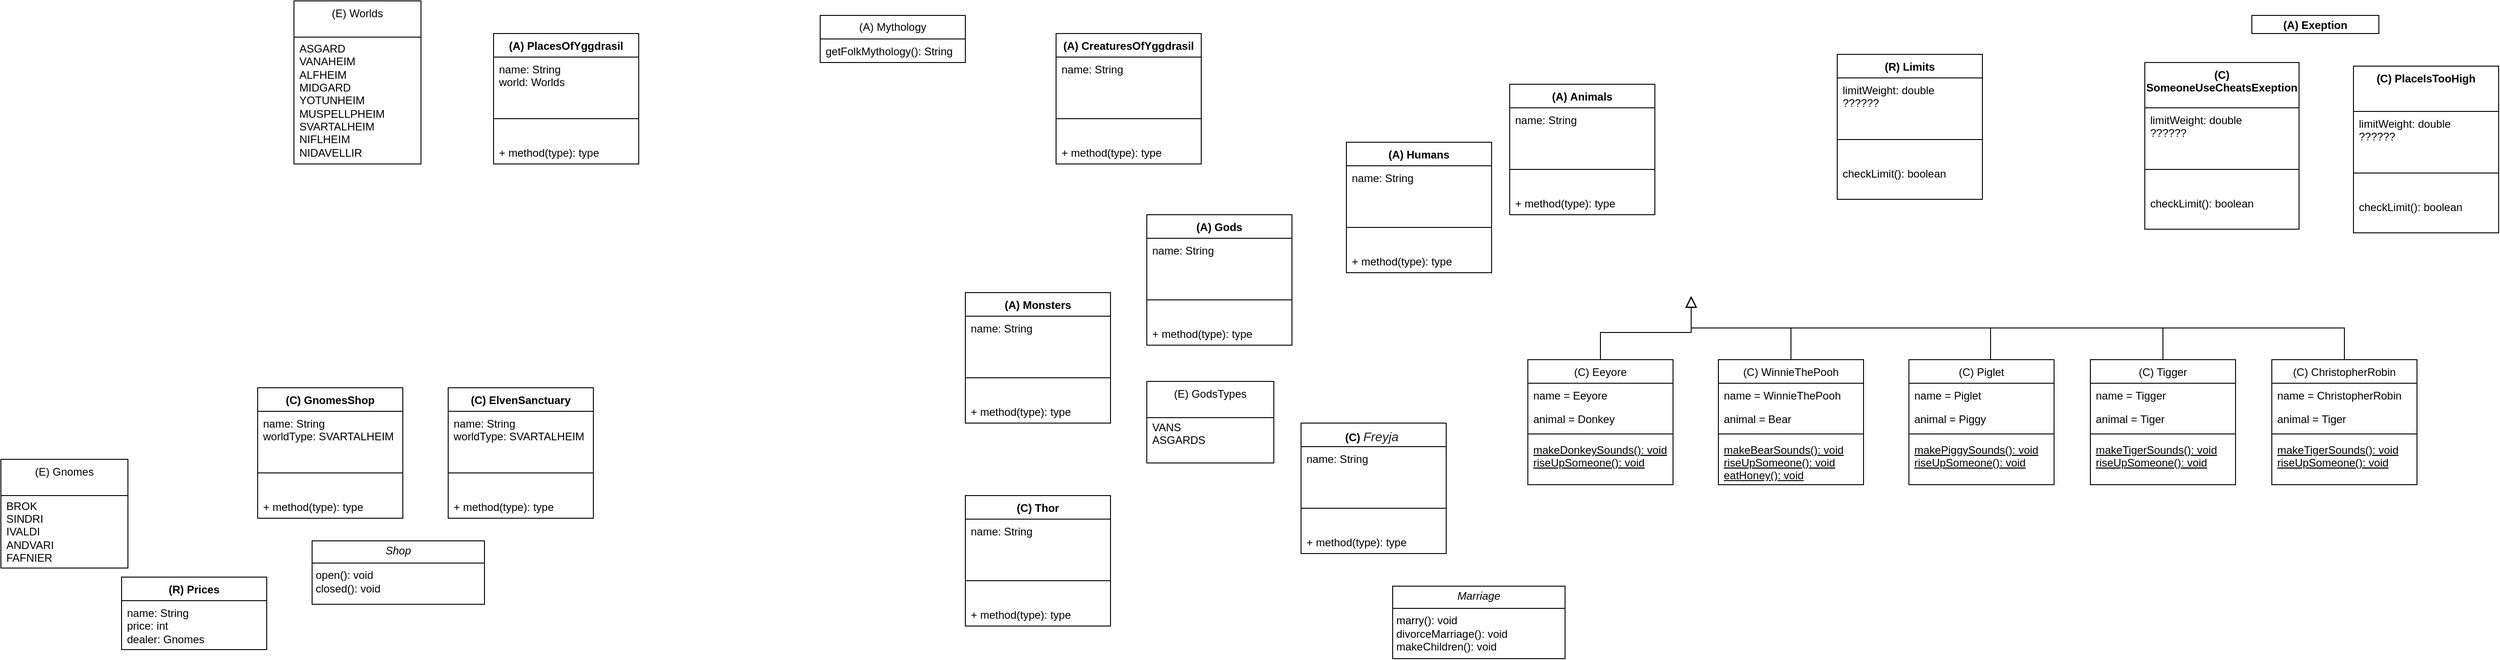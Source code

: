 <mxfile version="24.8.6">
  <diagram id="C5RBs43oDa-KdzZeNtuy" name="Page-1">
    <mxGraphModel dx="1990" dy="710" grid="1" gridSize="10" guides="1" tooltips="1" connect="1" arrows="1" fold="1" page="1" pageScale="1" pageWidth="827" pageHeight="1169" math="0" shadow="0">
      <root>
        <mxCell id="WIyWlLk6GJQsqaUBKTNV-0" />
        <mxCell id="WIyWlLk6GJQsqaUBKTNV-1" parent="WIyWlLk6GJQsqaUBKTNV-0" />
        <mxCell id="PxisYRnI5uWTKZ2TiYRw-9" value="(А) Mythology" style="swimlane;fontStyle=0;childLayout=stackLayout;horizontal=1;startSize=26;fillColor=none;horizontalStack=0;resizeParent=1;resizeParentMax=0;resizeLast=0;collapsible=1;marginBottom=0;whiteSpace=wrap;html=1;" parent="WIyWlLk6GJQsqaUBKTNV-1" vertex="1">
          <mxGeometry x="420" y="30" width="160" height="52" as="geometry" />
        </mxCell>
        <mxCell id="PxisYRnI5uWTKZ2TiYRw-10" value="getFolkMythology(): String" style="text;strokeColor=none;fillColor=none;align=left;verticalAlign=top;spacingLeft=4;spacingRight=4;overflow=hidden;rotatable=0;points=[[0,0.5],[1,0.5]];portConstraint=eastwest;whiteSpace=wrap;html=1;" parent="PxisYRnI5uWTKZ2TiYRw-9" vertex="1">
          <mxGeometry y="26" width="160" height="26" as="geometry" />
        </mxCell>
        <mxCell id="PxisYRnI5uWTKZ2TiYRw-13" value="(А) PlacesOfYggdrasil" style="swimlane;fontStyle=1;align=center;verticalAlign=top;childLayout=stackLayout;horizontal=1;startSize=26;horizontalStack=0;resizeParent=1;resizeParentMax=0;resizeLast=0;collapsible=1;marginBottom=0;whiteSpace=wrap;html=1;" parent="WIyWlLk6GJQsqaUBKTNV-1" vertex="1">
          <mxGeometry x="60" y="50" width="160" height="144" as="geometry" />
        </mxCell>
        <mxCell id="PxisYRnI5uWTKZ2TiYRw-14" value="name: String&lt;div&gt;world: Worlds&lt;/div&gt;" style="text;strokeColor=none;fillColor=none;align=left;verticalAlign=top;spacingLeft=4;spacingRight=4;overflow=hidden;rotatable=0;points=[[0,0.5],[1,0.5]];portConstraint=eastwest;whiteSpace=wrap;html=1;" parent="PxisYRnI5uWTKZ2TiYRw-13" vertex="1">
          <mxGeometry y="26" width="160" height="44" as="geometry" />
        </mxCell>
        <mxCell id="PxisYRnI5uWTKZ2TiYRw-15" value="" style="line;strokeWidth=1;fillColor=none;align=left;verticalAlign=middle;spacingTop=-1;spacingLeft=3;spacingRight=3;rotatable=0;labelPosition=right;points=[];portConstraint=eastwest;strokeColor=inherit;" parent="PxisYRnI5uWTKZ2TiYRw-13" vertex="1">
          <mxGeometry y="70" width="160" height="48" as="geometry" />
        </mxCell>
        <mxCell id="PxisYRnI5uWTKZ2TiYRw-16" value="+ method(type): type" style="text;strokeColor=none;fillColor=none;align=left;verticalAlign=top;spacingLeft=4;spacingRight=4;overflow=hidden;rotatable=0;points=[[0,0.5],[1,0.5]];portConstraint=eastwest;whiteSpace=wrap;html=1;" parent="PxisYRnI5uWTKZ2TiYRw-13" vertex="1">
          <mxGeometry y="118" width="160" height="26" as="geometry" />
        </mxCell>
        <mxCell id="PxisYRnI5uWTKZ2TiYRw-17" value="(А) CreaturesOfYggdrasil" style="swimlane;fontStyle=1;align=center;verticalAlign=top;childLayout=stackLayout;horizontal=1;startSize=26;horizontalStack=0;resizeParent=1;resizeParentMax=0;resizeLast=0;collapsible=1;marginBottom=0;whiteSpace=wrap;html=1;" parent="WIyWlLk6GJQsqaUBKTNV-1" vertex="1">
          <mxGeometry x="680" y="50" width="160" height="144" as="geometry" />
        </mxCell>
        <mxCell id="PxisYRnI5uWTKZ2TiYRw-18" value="name: String&lt;div&gt;&lt;br&gt;&lt;/div&gt;" style="text;strokeColor=none;fillColor=none;align=left;verticalAlign=top;spacingLeft=4;spacingRight=4;overflow=hidden;rotatable=0;points=[[0,0.5],[1,0.5]];portConstraint=eastwest;whiteSpace=wrap;html=1;" parent="PxisYRnI5uWTKZ2TiYRw-17" vertex="1">
          <mxGeometry y="26" width="160" height="44" as="geometry" />
        </mxCell>
        <mxCell id="PxisYRnI5uWTKZ2TiYRw-19" value="" style="line;strokeWidth=1;fillColor=none;align=left;verticalAlign=middle;spacingTop=-1;spacingLeft=3;spacingRight=3;rotatable=0;labelPosition=right;points=[];portConstraint=eastwest;strokeColor=inherit;" parent="PxisYRnI5uWTKZ2TiYRw-17" vertex="1">
          <mxGeometry y="70" width="160" height="48" as="geometry" />
        </mxCell>
        <mxCell id="PxisYRnI5uWTKZ2TiYRw-20" value="+ method(type): type" style="text;strokeColor=none;fillColor=none;align=left;verticalAlign=top;spacingLeft=4;spacingRight=4;overflow=hidden;rotatable=0;points=[[0,0.5],[1,0.5]];portConstraint=eastwest;whiteSpace=wrap;html=1;" parent="PxisYRnI5uWTKZ2TiYRw-17" vertex="1">
          <mxGeometry y="118" width="160" height="26" as="geometry" />
        </mxCell>
        <mxCell id="PxisYRnI5uWTKZ2TiYRw-21" value="(А) Humans" style="swimlane;fontStyle=1;align=center;verticalAlign=top;childLayout=stackLayout;horizontal=1;startSize=26;horizontalStack=0;resizeParent=1;resizeParentMax=0;resizeLast=0;collapsible=1;marginBottom=0;whiteSpace=wrap;html=1;" parent="WIyWlLk6GJQsqaUBKTNV-1" vertex="1">
          <mxGeometry x="1000" y="170" width="160" height="144" as="geometry" />
        </mxCell>
        <mxCell id="PxisYRnI5uWTKZ2TiYRw-22" value="name: String&lt;div&gt;&lt;br&gt;&lt;/div&gt;" style="text;strokeColor=none;fillColor=none;align=left;verticalAlign=top;spacingLeft=4;spacingRight=4;overflow=hidden;rotatable=0;points=[[0,0.5],[1,0.5]];portConstraint=eastwest;whiteSpace=wrap;html=1;" parent="PxisYRnI5uWTKZ2TiYRw-21" vertex="1">
          <mxGeometry y="26" width="160" height="44" as="geometry" />
        </mxCell>
        <mxCell id="PxisYRnI5uWTKZ2TiYRw-23" value="" style="line;strokeWidth=1;fillColor=none;align=left;verticalAlign=middle;spacingTop=-1;spacingLeft=3;spacingRight=3;rotatable=0;labelPosition=right;points=[];portConstraint=eastwest;strokeColor=inherit;" parent="PxisYRnI5uWTKZ2TiYRw-21" vertex="1">
          <mxGeometry y="70" width="160" height="48" as="geometry" />
        </mxCell>
        <mxCell id="PxisYRnI5uWTKZ2TiYRw-24" value="+ method(type): type" style="text;strokeColor=none;fillColor=none;align=left;verticalAlign=top;spacingLeft=4;spacingRight=4;overflow=hidden;rotatable=0;points=[[0,0.5],[1,0.5]];portConstraint=eastwest;whiteSpace=wrap;html=1;" parent="PxisYRnI5uWTKZ2TiYRw-21" vertex="1">
          <mxGeometry y="118" width="160" height="26" as="geometry" />
        </mxCell>
        <mxCell id="PxisYRnI5uWTKZ2TiYRw-25" value="(А) Gods" style="swimlane;fontStyle=1;align=center;verticalAlign=top;childLayout=stackLayout;horizontal=1;startSize=26;horizontalStack=0;resizeParent=1;resizeParentMax=0;resizeLast=0;collapsible=1;marginBottom=0;whiteSpace=wrap;html=1;" parent="WIyWlLk6GJQsqaUBKTNV-1" vertex="1">
          <mxGeometry x="780" y="250" width="160" height="144" as="geometry" />
        </mxCell>
        <mxCell id="PxisYRnI5uWTKZ2TiYRw-26" value="name: String&lt;div&gt;&lt;br&gt;&lt;/div&gt;" style="text;strokeColor=none;fillColor=none;align=left;verticalAlign=top;spacingLeft=4;spacingRight=4;overflow=hidden;rotatable=0;points=[[0,0.5],[1,0.5]];portConstraint=eastwest;whiteSpace=wrap;html=1;" parent="PxisYRnI5uWTKZ2TiYRw-25" vertex="1">
          <mxGeometry y="26" width="160" height="44" as="geometry" />
        </mxCell>
        <mxCell id="PxisYRnI5uWTKZ2TiYRw-27" value="" style="line;strokeWidth=1;fillColor=none;align=left;verticalAlign=middle;spacingTop=-1;spacingLeft=3;spacingRight=3;rotatable=0;labelPosition=right;points=[];portConstraint=eastwest;strokeColor=inherit;" parent="PxisYRnI5uWTKZ2TiYRw-25" vertex="1">
          <mxGeometry y="70" width="160" height="48" as="geometry" />
        </mxCell>
        <mxCell id="PxisYRnI5uWTKZ2TiYRw-28" value="+ method(type): type" style="text;strokeColor=none;fillColor=none;align=left;verticalAlign=top;spacingLeft=4;spacingRight=4;overflow=hidden;rotatable=0;points=[[0,0.5],[1,0.5]];portConstraint=eastwest;whiteSpace=wrap;html=1;" parent="PxisYRnI5uWTKZ2TiYRw-25" vertex="1">
          <mxGeometry y="118" width="160" height="26" as="geometry" />
        </mxCell>
        <mxCell id="PxisYRnI5uWTKZ2TiYRw-29" value="(А) Monsters" style="swimlane;fontStyle=1;align=center;verticalAlign=top;childLayout=stackLayout;horizontal=1;startSize=26;horizontalStack=0;resizeParent=1;resizeParentMax=0;resizeLast=0;collapsible=1;marginBottom=0;whiteSpace=wrap;html=1;" parent="WIyWlLk6GJQsqaUBKTNV-1" vertex="1">
          <mxGeometry x="580" y="336" width="160" height="144" as="geometry" />
        </mxCell>
        <mxCell id="PxisYRnI5uWTKZ2TiYRw-30" value="name: String&lt;div&gt;&lt;br&gt;&lt;/div&gt;" style="text;strokeColor=none;fillColor=none;align=left;verticalAlign=top;spacingLeft=4;spacingRight=4;overflow=hidden;rotatable=0;points=[[0,0.5],[1,0.5]];portConstraint=eastwest;whiteSpace=wrap;html=1;" parent="PxisYRnI5uWTKZ2TiYRw-29" vertex="1">
          <mxGeometry y="26" width="160" height="44" as="geometry" />
        </mxCell>
        <mxCell id="PxisYRnI5uWTKZ2TiYRw-31" value="" style="line;strokeWidth=1;fillColor=none;align=left;verticalAlign=middle;spacingTop=-1;spacingLeft=3;spacingRight=3;rotatable=0;labelPosition=right;points=[];portConstraint=eastwest;strokeColor=inherit;" parent="PxisYRnI5uWTKZ2TiYRw-29" vertex="1">
          <mxGeometry y="70" width="160" height="48" as="geometry" />
        </mxCell>
        <mxCell id="PxisYRnI5uWTKZ2TiYRw-32" value="+ method(type): type" style="text;strokeColor=none;fillColor=none;align=left;verticalAlign=top;spacingLeft=4;spacingRight=4;overflow=hidden;rotatable=0;points=[[0,0.5],[1,0.5]];portConstraint=eastwest;whiteSpace=wrap;html=1;" parent="PxisYRnI5uWTKZ2TiYRw-29" vertex="1">
          <mxGeometry y="118" width="160" height="26" as="geometry" />
        </mxCell>
        <mxCell id="PxisYRnI5uWTKZ2TiYRw-38" value="(C) Eeyore" style="swimlane;fontStyle=0;align=center;verticalAlign=top;childLayout=stackLayout;horizontal=1;startSize=26;horizontalStack=0;resizeParent=1;resizeLast=0;collapsible=1;marginBottom=0;rounded=0;shadow=0;strokeWidth=1;" parent="WIyWlLk6GJQsqaUBKTNV-1" vertex="1">
          <mxGeometry x="1200" y="410" width="160" height="138" as="geometry">
            <mxRectangle x="130" y="380" width="160" height="26" as="alternateBounds" />
          </mxGeometry>
        </mxCell>
        <mxCell id="PxisYRnI5uWTKZ2TiYRw-39" value="name = Eeyore" style="text;align=left;verticalAlign=top;spacingLeft=4;spacingRight=4;overflow=hidden;rotatable=0;points=[[0,0.5],[1,0.5]];portConstraint=eastwest;" parent="PxisYRnI5uWTKZ2TiYRw-38" vertex="1">
          <mxGeometry y="26" width="160" height="26" as="geometry" />
        </mxCell>
        <mxCell id="PxisYRnI5uWTKZ2TiYRw-40" value="animal = Donkey" style="text;align=left;verticalAlign=top;spacingLeft=4;spacingRight=4;overflow=hidden;rotatable=0;points=[[0,0.5],[1,0.5]];portConstraint=eastwest;rounded=0;shadow=0;html=0;" parent="PxisYRnI5uWTKZ2TiYRw-38" vertex="1">
          <mxGeometry y="52" width="160" height="26" as="geometry" />
        </mxCell>
        <mxCell id="PxisYRnI5uWTKZ2TiYRw-41" value="" style="line;html=1;strokeWidth=1;align=left;verticalAlign=middle;spacingTop=-1;spacingLeft=3;spacingRight=3;rotatable=0;labelPosition=right;points=[];portConstraint=eastwest;" parent="PxisYRnI5uWTKZ2TiYRw-38" vertex="1">
          <mxGeometry y="78" width="160" height="8" as="geometry" />
        </mxCell>
        <mxCell id="PxisYRnI5uWTKZ2TiYRw-42" value="makeDonkeySounds(): void&#xa;riseUpSomeone(): void" style="text;align=left;verticalAlign=top;spacingLeft=4;spacingRight=4;overflow=hidden;rotatable=0;points=[[0,0.5],[1,0.5]];portConstraint=eastwest;fontStyle=4" parent="PxisYRnI5uWTKZ2TiYRw-38" vertex="1">
          <mxGeometry y="86" width="160" height="44" as="geometry" />
        </mxCell>
        <mxCell id="PxisYRnI5uWTKZ2TiYRw-43" value="" style="endArrow=block;endSize=10;endFill=0;shadow=0;strokeWidth=1;rounded=0;curved=0;edgeStyle=elbowEdgeStyle;elbow=vertical;" parent="WIyWlLk6GJQsqaUBKTNV-1" source="PxisYRnI5uWTKZ2TiYRw-38" edge="1">
          <mxGeometry width="160" relative="1" as="geometry">
            <mxPoint x="1280" y="253" as="sourcePoint" />
            <mxPoint x="1380" y="340" as="targetPoint" />
            <Array as="points">
              <mxPoint x="1280" y="380" />
            </Array>
          </mxGeometry>
        </mxCell>
        <mxCell id="PxisYRnI5uWTKZ2TiYRw-44" value="" style="endArrow=block;endSize=10;endFill=0;shadow=0;strokeWidth=1;rounded=0;curved=0;edgeStyle=elbowEdgeStyle;elbow=vertical;" parent="WIyWlLk6GJQsqaUBKTNV-1" edge="1">
          <mxGeometry width="160" relative="1" as="geometry">
            <mxPoint x="1490" y="410" as="sourcePoint" />
            <mxPoint x="1380" y="340" as="targetPoint" />
            <Array as="points">
              <mxPoint x="1550" y="375" />
            </Array>
          </mxGeometry>
        </mxCell>
        <mxCell id="PxisYRnI5uWTKZ2TiYRw-45" value="(C) WinnieThePooh" style="swimlane;fontStyle=0;align=center;verticalAlign=top;childLayout=stackLayout;horizontal=1;startSize=26;horizontalStack=0;resizeParent=1;resizeLast=0;collapsible=1;marginBottom=0;rounded=0;shadow=0;strokeWidth=1;" parent="WIyWlLk6GJQsqaUBKTNV-1" vertex="1">
          <mxGeometry x="1410" y="410" width="160" height="138" as="geometry">
            <mxRectangle x="130" y="380" width="160" height="26" as="alternateBounds" />
          </mxGeometry>
        </mxCell>
        <mxCell id="PxisYRnI5uWTKZ2TiYRw-46" value="name = WinnieThePooh" style="text;align=left;verticalAlign=top;spacingLeft=4;spacingRight=4;overflow=hidden;rotatable=0;points=[[0,0.5],[1,0.5]];portConstraint=eastwest;" parent="PxisYRnI5uWTKZ2TiYRw-45" vertex="1">
          <mxGeometry y="26" width="160" height="26" as="geometry" />
        </mxCell>
        <mxCell id="PxisYRnI5uWTKZ2TiYRw-47" value="animal = Bear" style="text;align=left;verticalAlign=top;spacingLeft=4;spacingRight=4;overflow=hidden;rotatable=0;points=[[0,0.5],[1,0.5]];portConstraint=eastwest;rounded=0;shadow=0;html=0;" parent="PxisYRnI5uWTKZ2TiYRw-45" vertex="1">
          <mxGeometry y="52" width="160" height="26" as="geometry" />
        </mxCell>
        <mxCell id="PxisYRnI5uWTKZ2TiYRw-48" value="" style="line;html=1;strokeWidth=1;align=left;verticalAlign=middle;spacingTop=-1;spacingLeft=3;spacingRight=3;rotatable=0;labelPosition=right;points=[];portConstraint=eastwest;" parent="PxisYRnI5uWTKZ2TiYRw-45" vertex="1">
          <mxGeometry y="78" width="160" height="8" as="geometry" />
        </mxCell>
        <mxCell id="PxisYRnI5uWTKZ2TiYRw-49" value="makeBearSounds(): void&#xa;riseUpSomeone(): void&#xa;eatHoney(): void" style="text;align=left;verticalAlign=top;spacingLeft=4;spacingRight=4;overflow=hidden;rotatable=0;points=[[0,0.5],[1,0.5]];portConstraint=eastwest;fontStyle=4" parent="PxisYRnI5uWTKZ2TiYRw-45" vertex="1">
          <mxGeometry y="86" width="160" height="44" as="geometry" />
        </mxCell>
        <mxCell id="PxisYRnI5uWTKZ2TiYRw-50" value="(C) Piglet" style="swimlane;fontStyle=0;align=center;verticalAlign=top;childLayout=stackLayout;horizontal=1;startSize=26;horizontalStack=0;resizeParent=1;resizeLast=0;collapsible=1;marginBottom=0;rounded=0;shadow=0;strokeWidth=1;" parent="WIyWlLk6GJQsqaUBKTNV-1" vertex="1">
          <mxGeometry x="1620" y="410" width="160" height="138" as="geometry">
            <mxRectangle x="130" y="380" width="160" height="26" as="alternateBounds" />
          </mxGeometry>
        </mxCell>
        <mxCell id="PxisYRnI5uWTKZ2TiYRw-51" value="name = Piglet" style="text;align=left;verticalAlign=top;spacingLeft=4;spacingRight=4;overflow=hidden;rotatable=0;points=[[0,0.5],[1,0.5]];portConstraint=eastwest;" parent="PxisYRnI5uWTKZ2TiYRw-50" vertex="1">
          <mxGeometry y="26" width="160" height="26" as="geometry" />
        </mxCell>
        <mxCell id="PxisYRnI5uWTKZ2TiYRw-52" value="animal = Piggy" style="text;align=left;verticalAlign=top;spacingLeft=4;spacingRight=4;overflow=hidden;rotatable=0;points=[[0,0.5],[1,0.5]];portConstraint=eastwest;rounded=0;shadow=0;html=0;" parent="PxisYRnI5uWTKZ2TiYRw-50" vertex="1">
          <mxGeometry y="52" width="160" height="26" as="geometry" />
        </mxCell>
        <mxCell id="PxisYRnI5uWTKZ2TiYRw-53" value="" style="line;html=1;strokeWidth=1;align=left;verticalAlign=middle;spacingTop=-1;spacingLeft=3;spacingRight=3;rotatable=0;labelPosition=right;points=[];portConstraint=eastwest;" parent="PxisYRnI5uWTKZ2TiYRw-50" vertex="1">
          <mxGeometry y="78" width="160" height="8" as="geometry" />
        </mxCell>
        <mxCell id="PxisYRnI5uWTKZ2TiYRw-54" value="makePiggySounds(): void&#xa;riseUpSomeone(): void&#xa;" style="text;align=left;verticalAlign=top;spacingLeft=4;spacingRight=4;overflow=hidden;rotatable=0;points=[[0,0.5],[1,0.5]];portConstraint=eastwest;fontStyle=4" parent="PxisYRnI5uWTKZ2TiYRw-50" vertex="1">
          <mxGeometry y="86" width="160" height="44" as="geometry" />
        </mxCell>
        <mxCell id="PxisYRnI5uWTKZ2TiYRw-55" value="" style="endArrow=block;endSize=10;endFill=0;shadow=0;strokeWidth=1;rounded=0;curved=0;edgeStyle=elbowEdgeStyle;elbow=vertical;" parent="WIyWlLk6GJQsqaUBKTNV-1" edge="1">
          <mxGeometry width="160" relative="1" as="geometry">
            <mxPoint x="1710" y="410" as="sourcePoint" />
            <mxPoint x="1380" y="340" as="targetPoint" />
            <Array as="points">
              <mxPoint x="1480" y="375" />
            </Array>
          </mxGeometry>
        </mxCell>
        <mxCell id="PxisYRnI5uWTKZ2TiYRw-56" value="(C) Tigger" style="swimlane;fontStyle=0;align=center;verticalAlign=top;childLayout=stackLayout;horizontal=1;startSize=26;horizontalStack=0;resizeParent=1;resizeLast=0;collapsible=1;marginBottom=0;rounded=0;shadow=0;strokeWidth=1;" parent="WIyWlLk6GJQsqaUBKTNV-1" vertex="1">
          <mxGeometry x="1820" y="410" width="160" height="138" as="geometry">
            <mxRectangle x="130" y="380" width="160" height="26" as="alternateBounds" />
          </mxGeometry>
        </mxCell>
        <mxCell id="PxisYRnI5uWTKZ2TiYRw-57" value="name = Tigger" style="text;align=left;verticalAlign=top;spacingLeft=4;spacingRight=4;overflow=hidden;rotatable=0;points=[[0,0.5],[1,0.5]];portConstraint=eastwest;" parent="PxisYRnI5uWTKZ2TiYRw-56" vertex="1">
          <mxGeometry y="26" width="160" height="26" as="geometry" />
        </mxCell>
        <mxCell id="PxisYRnI5uWTKZ2TiYRw-58" value="animal = Tiger" style="text;align=left;verticalAlign=top;spacingLeft=4;spacingRight=4;overflow=hidden;rotatable=0;points=[[0,0.5],[1,0.5]];portConstraint=eastwest;rounded=0;shadow=0;html=0;" parent="PxisYRnI5uWTKZ2TiYRw-56" vertex="1">
          <mxGeometry y="52" width="160" height="26" as="geometry" />
        </mxCell>
        <mxCell id="PxisYRnI5uWTKZ2TiYRw-59" value="" style="line;html=1;strokeWidth=1;align=left;verticalAlign=middle;spacingTop=-1;spacingLeft=3;spacingRight=3;rotatable=0;labelPosition=right;points=[];portConstraint=eastwest;" parent="PxisYRnI5uWTKZ2TiYRw-56" vertex="1">
          <mxGeometry y="78" width="160" height="8" as="geometry" />
        </mxCell>
        <mxCell id="PxisYRnI5uWTKZ2TiYRw-60" value="makeTigerSounds(): void&#xa;riseUpSomeone(): void&#xa;" style="text;align=left;verticalAlign=top;spacingLeft=4;spacingRight=4;overflow=hidden;rotatable=0;points=[[0,0.5],[1,0.5]];portConstraint=eastwest;fontStyle=4" parent="PxisYRnI5uWTKZ2TiYRw-56" vertex="1">
          <mxGeometry y="86" width="160" height="44" as="geometry" />
        </mxCell>
        <mxCell id="PxisYRnI5uWTKZ2TiYRw-61" value="" style="endArrow=block;endSize=10;endFill=0;shadow=0;strokeWidth=1;rounded=0;curved=0;edgeStyle=elbowEdgeStyle;elbow=vertical;" parent="WIyWlLk6GJQsqaUBKTNV-1" edge="1">
          <mxGeometry width="160" relative="1" as="geometry">
            <mxPoint x="1900" y="410" as="sourcePoint" />
            <mxPoint x="1380" y="340" as="targetPoint" />
            <Array as="points">
              <mxPoint x="1670" y="375" />
            </Array>
          </mxGeometry>
        </mxCell>
        <mxCell id="PxisYRnI5uWTKZ2TiYRw-62" value="(C) ChristopherRobin" style="swimlane;fontStyle=0;align=center;verticalAlign=top;childLayout=stackLayout;horizontal=1;startSize=26;horizontalStack=0;resizeParent=1;resizeLast=0;collapsible=1;marginBottom=0;rounded=0;shadow=0;strokeWidth=1;" parent="WIyWlLk6GJQsqaUBKTNV-1" vertex="1">
          <mxGeometry x="2020" y="410" width="160" height="138" as="geometry">
            <mxRectangle x="130" y="380" width="160" height="26" as="alternateBounds" />
          </mxGeometry>
        </mxCell>
        <mxCell id="PxisYRnI5uWTKZ2TiYRw-63" value="name = ChristopherRobin" style="text;align=left;verticalAlign=top;spacingLeft=4;spacingRight=4;overflow=hidden;rotatable=0;points=[[0,0.5],[1,0.5]];portConstraint=eastwest;" parent="PxisYRnI5uWTKZ2TiYRw-62" vertex="1">
          <mxGeometry y="26" width="160" height="26" as="geometry" />
        </mxCell>
        <mxCell id="PxisYRnI5uWTKZ2TiYRw-64" value="animal = Tiger" style="text;align=left;verticalAlign=top;spacingLeft=4;spacingRight=4;overflow=hidden;rotatable=0;points=[[0,0.5],[1,0.5]];portConstraint=eastwest;rounded=0;shadow=0;html=0;" parent="PxisYRnI5uWTKZ2TiYRw-62" vertex="1">
          <mxGeometry y="52" width="160" height="26" as="geometry" />
        </mxCell>
        <mxCell id="PxisYRnI5uWTKZ2TiYRw-65" value="" style="line;html=1;strokeWidth=1;align=left;verticalAlign=middle;spacingTop=-1;spacingLeft=3;spacingRight=3;rotatable=0;labelPosition=right;points=[];portConstraint=eastwest;" parent="PxisYRnI5uWTKZ2TiYRw-62" vertex="1">
          <mxGeometry y="78" width="160" height="8" as="geometry" />
        </mxCell>
        <mxCell id="PxisYRnI5uWTKZ2TiYRw-66" value="makeTigerSounds(): void&#xa;riseUpSomeone(): void&#xa;" style="text;align=left;verticalAlign=top;spacingLeft=4;spacingRight=4;overflow=hidden;rotatable=0;points=[[0,0.5],[1,0.5]];portConstraint=eastwest;fontStyle=4" parent="PxisYRnI5uWTKZ2TiYRw-62" vertex="1">
          <mxGeometry y="86" width="160" height="44" as="geometry" />
        </mxCell>
        <mxCell id="PxisYRnI5uWTKZ2TiYRw-67" value="" style="endArrow=block;endSize=10;endFill=0;shadow=0;strokeWidth=1;rounded=0;curved=0;edgeStyle=elbowEdgeStyle;elbow=vertical;" parent="WIyWlLk6GJQsqaUBKTNV-1" edge="1">
          <mxGeometry width="160" relative="1" as="geometry">
            <mxPoint x="2100" y="410" as="sourcePoint" />
            <mxPoint x="1380" y="340" as="targetPoint" />
            <Array as="points">
              <mxPoint x="1870" y="375" />
            </Array>
          </mxGeometry>
        </mxCell>
        <mxCell id="PxisYRnI5uWTKZ2TiYRw-70" value="(E) Worlds" style="swimlane;fontStyle=0;align=center;verticalAlign=top;childLayout=stackLayout;horizontal=1;startSize=40;horizontalStack=0;resizeParent=1;resizeParentMax=0;resizeLast=0;collapsible=0;marginBottom=0;html=1;whiteSpace=wrap;" parent="WIyWlLk6GJQsqaUBKTNV-1" vertex="1">
          <mxGeometry x="-160" y="14" width="140" height="180" as="geometry" />
        </mxCell>
        <mxCell id="PxisYRnI5uWTKZ2TiYRw-71" value="ASGARD&lt;div&gt;VANAHEIM&lt;/div&gt;&lt;div&gt;ALFHEIM&lt;/div&gt;&lt;div&gt;MIDGARD&lt;/div&gt;&lt;div&gt;YOTUNHEIM&lt;/div&gt;&lt;div&gt;MUSPELLPHEIM&lt;/div&gt;&lt;div&gt;SVARTALHEIM&lt;/div&gt;&lt;div&gt;NIFLHEIM&lt;/div&gt;&lt;div&gt;NIDAVELLIR&lt;/div&gt;" style="text;html=1;strokeColor=none;fillColor=none;align=left;verticalAlign=middle;spacingLeft=4;spacingRight=4;overflow=hidden;rotatable=0;points=[[0,0.5],[1,0.5]];portConstraint=eastwest;whiteSpace=wrap;" parent="PxisYRnI5uWTKZ2TiYRw-70" vertex="1">
          <mxGeometry y="40" width="140" height="140" as="geometry" />
        </mxCell>
        <mxCell id="-cWVHxlM2KuF4A_uFvp1-0" value="(С) GnomesShop" style="swimlane;fontStyle=1;align=center;verticalAlign=top;childLayout=stackLayout;horizontal=1;startSize=26;horizontalStack=0;resizeParent=1;resizeParentMax=0;resizeLast=0;collapsible=1;marginBottom=0;whiteSpace=wrap;html=1;" vertex="1" parent="WIyWlLk6GJQsqaUBKTNV-1">
          <mxGeometry x="-200" y="441" width="160" height="144" as="geometry" />
        </mxCell>
        <mxCell id="-cWVHxlM2KuF4A_uFvp1-1" value="name: String&lt;div&gt;worldType: SVARTALHEIM&lt;/div&gt;" style="text;strokeColor=none;fillColor=none;align=left;verticalAlign=top;spacingLeft=4;spacingRight=4;overflow=hidden;rotatable=0;points=[[0,0.5],[1,0.5]];portConstraint=eastwest;whiteSpace=wrap;html=1;" vertex="1" parent="-cWVHxlM2KuF4A_uFvp1-0">
          <mxGeometry y="26" width="160" height="44" as="geometry" />
        </mxCell>
        <mxCell id="-cWVHxlM2KuF4A_uFvp1-2" value="" style="line;strokeWidth=1;fillColor=none;align=left;verticalAlign=middle;spacingTop=-1;spacingLeft=3;spacingRight=3;rotatable=0;labelPosition=right;points=[];portConstraint=eastwest;strokeColor=inherit;" vertex="1" parent="-cWVHxlM2KuF4A_uFvp1-0">
          <mxGeometry y="70" width="160" height="48" as="geometry" />
        </mxCell>
        <mxCell id="-cWVHxlM2KuF4A_uFvp1-3" value="+ method(type): type" style="text;strokeColor=none;fillColor=none;align=left;verticalAlign=top;spacingLeft=4;spacingRight=4;overflow=hidden;rotatable=0;points=[[0,0.5],[1,0.5]];portConstraint=eastwest;whiteSpace=wrap;html=1;" vertex="1" parent="-cWVHxlM2KuF4A_uFvp1-0">
          <mxGeometry y="118" width="160" height="26" as="geometry" />
        </mxCell>
        <mxCell id="-cWVHxlM2KuF4A_uFvp1-4" value="(С) ElvenSanctuary" style="swimlane;fontStyle=1;align=center;verticalAlign=top;childLayout=stackLayout;horizontal=1;startSize=26;horizontalStack=0;resizeParent=1;resizeParentMax=0;resizeLast=0;collapsible=1;marginBottom=0;whiteSpace=wrap;html=1;" vertex="1" parent="WIyWlLk6GJQsqaUBKTNV-1">
          <mxGeometry x="10" y="441" width="160" height="144" as="geometry" />
        </mxCell>
        <mxCell id="-cWVHxlM2KuF4A_uFvp1-5" value="name: String&lt;div&gt;worldType: SVARTALHEIM&lt;/div&gt;" style="text;strokeColor=none;fillColor=none;align=left;verticalAlign=top;spacingLeft=4;spacingRight=4;overflow=hidden;rotatable=0;points=[[0,0.5],[1,0.5]];portConstraint=eastwest;whiteSpace=wrap;html=1;" vertex="1" parent="-cWVHxlM2KuF4A_uFvp1-4">
          <mxGeometry y="26" width="160" height="44" as="geometry" />
        </mxCell>
        <mxCell id="-cWVHxlM2KuF4A_uFvp1-6" value="" style="line;strokeWidth=1;fillColor=none;align=left;verticalAlign=middle;spacingTop=-1;spacingLeft=3;spacingRight=3;rotatable=0;labelPosition=right;points=[];portConstraint=eastwest;strokeColor=inherit;" vertex="1" parent="-cWVHxlM2KuF4A_uFvp1-4">
          <mxGeometry y="70" width="160" height="48" as="geometry" />
        </mxCell>
        <mxCell id="-cWVHxlM2KuF4A_uFvp1-7" value="+ method(type): type" style="text;strokeColor=none;fillColor=none;align=left;verticalAlign=top;spacingLeft=4;spacingRight=4;overflow=hidden;rotatable=0;points=[[0,0.5],[1,0.5]];portConstraint=eastwest;whiteSpace=wrap;html=1;" vertex="1" parent="-cWVHxlM2KuF4A_uFvp1-4">
          <mxGeometry y="118" width="160" height="26" as="geometry" />
        </mxCell>
        <mxCell id="-cWVHxlM2KuF4A_uFvp1-8" value="(C) Thor" style="swimlane;fontStyle=1;align=center;verticalAlign=top;childLayout=stackLayout;horizontal=1;startSize=26;horizontalStack=0;resizeParent=1;resizeParentMax=0;resizeLast=0;collapsible=1;marginBottom=0;whiteSpace=wrap;html=1;" vertex="1" parent="WIyWlLk6GJQsqaUBKTNV-1">
          <mxGeometry x="580" y="560" width="160" height="144" as="geometry" />
        </mxCell>
        <mxCell id="-cWVHxlM2KuF4A_uFvp1-9" value="name: String&lt;div&gt;&lt;br&gt;&lt;/div&gt;" style="text;strokeColor=none;fillColor=none;align=left;verticalAlign=top;spacingLeft=4;spacingRight=4;overflow=hidden;rotatable=0;points=[[0,0.5],[1,0.5]];portConstraint=eastwest;whiteSpace=wrap;html=1;" vertex="1" parent="-cWVHxlM2KuF4A_uFvp1-8">
          <mxGeometry y="26" width="160" height="44" as="geometry" />
        </mxCell>
        <mxCell id="-cWVHxlM2KuF4A_uFvp1-10" value="" style="line;strokeWidth=1;fillColor=none;align=left;verticalAlign=middle;spacingTop=-1;spacingLeft=3;spacingRight=3;rotatable=0;labelPosition=right;points=[];portConstraint=eastwest;strokeColor=inherit;" vertex="1" parent="-cWVHxlM2KuF4A_uFvp1-8">
          <mxGeometry y="70" width="160" height="48" as="geometry" />
        </mxCell>
        <mxCell id="-cWVHxlM2KuF4A_uFvp1-11" value="+ method(type): type" style="text;strokeColor=none;fillColor=none;align=left;verticalAlign=top;spacingLeft=4;spacingRight=4;overflow=hidden;rotatable=0;points=[[0,0.5],[1,0.5]];portConstraint=eastwest;whiteSpace=wrap;html=1;" vertex="1" parent="-cWVHxlM2KuF4A_uFvp1-8">
          <mxGeometry y="118" width="160" height="26" as="geometry" />
        </mxCell>
        <mxCell id="-cWVHxlM2KuF4A_uFvp1-12" value="(C)&amp;nbsp;&lt;span style=&quot;color: rgb(32, 33, 34); font-family: sans-serif; font-size: 14px; font-weight: 400; text-align: start; background-color: rgb(255, 255, 255); font-style: italic;&quot; lang=&quot;non&quot;&gt;Freyja&lt;/span&gt;&lt;span style=&quot;color: rgb(32, 33, 34); font-family: sans-serif; font-size: 14px; font-weight: 400; text-align: start; background-color: rgb(255, 255, 255);&quot;&gt;&amp;nbsp;&lt;/span&gt;" style="swimlane;fontStyle=1;align=center;verticalAlign=top;childLayout=stackLayout;horizontal=1;startSize=26;horizontalStack=0;resizeParent=1;resizeParentMax=0;resizeLast=0;collapsible=1;marginBottom=0;whiteSpace=wrap;html=1;" vertex="1" parent="WIyWlLk6GJQsqaUBKTNV-1">
          <mxGeometry x="950" y="480" width="160" height="144" as="geometry" />
        </mxCell>
        <mxCell id="-cWVHxlM2KuF4A_uFvp1-13" value="name: String&lt;div&gt;&lt;br&gt;&lt;/div&gt;" style="text;strokeColor=none;fillColor=none;align=left;verticalAlign=top;spacingLeft=4;spacingRight=4;overflow=hidden;rotatable=0;points=[[0,0.5],[1,0.5]];portConstraint=eastwest;whiteSpace=wrap;html=1;" vertex="1" parent="-cWVHxlM2KuF4A_uFvp1-12">
          <mxGeometry y="26" width="160" height="44" as="geometry" />
        </mxCell>
        <mxCell id="-cWVHxlM2KuF4A_uFvp1-14" value="" style="line;strokeWidth=1;fillColor=none;align=left;verticalAlign=middle;spacingTop=-1;spacingLeft=3;spacingRight=3;rotatable=0;labelPosition=right;points=[];portConstraint=eastwest;strokeColor=inherit;" vertex="1" parent="-cWVHxlM2KuF4A_uFvp1-12">
          <mxGeometry y="70" width="160" height="48" as="geometry" />
        </mxCell>
        <mxCell id="-cWVHxlM2KuF4A_uFvp1-15" value="+ method(type): type" style="text;strokeColor=none;fillColor=none;align=left;verticalAlign=top;spacingLeft=4;spacingRight=4;overflow=hidden;rotatable=0;points=[[0,0.5],[1,0.5]];portConstraint=eastwest;whiteSpace=wrap;html=1;" vertex="1" parent="-cWVHxlM2KuF4A_uFvp1-12">
          <mxGeometry y="118" width="160" height="26" as="geometry" />
        </mxCell>
        <mxCell id="-cWVHxlM2KuF4A_uFvp1-17" value="&lt;p style=&quot;margin:0px;margin-top:4px;text-align:center;&quot;&gt;&lt;i&gt;Marriage&lt;/i&gt;&lt;/p&gt;&lt;hr size=&quot;1&quot; style=&quot;border-style:solid;&quot;&gt;&lt;p style=&quot;margin:0px;margin-left:4px;&quot;&gt;&lt;/p&gt;&lt;p style=&quot;margin:0px;margin-left:4px;&quot;&gt;marry(): void&lt;/p&gt;&lt;p style=&quot;margin:0px;margin-left:4px;&quot;&gt;divorceMarriage(): void&lt;/p&gt;&lt;p style=&quot;margin:0px;margin-left:4px;&quot;&gt;makeChildren(): void&lt;/p&gt;" style="verticalAlign=top;align=left;overflow=fill;html=1;whiteSpace=wrap;" vertex="1" parent="WIyWlLk6GJQsqaUBKTNV-1">
          <mxGeometry x="1051" y="660" width="190" height="80" as="geometry" />
        </mxCell>
        <mxCell id="-cWVHxlM2KuF4A_uFvp1-18" value="&lt;p style=&quot;margin:0px;margin-top:4px;text-align:center;&quot;&gt;&lt;i&gt;Shop&lt;/i&gt;&lt;/p&gt;&lt;hr size=&quot;1&quot; style=&quot;border-style:solid;&quot;&gt;&lt;p style=&quot;margin:0px;margin-left:4px;&quot;&gt;&lt;/p&gt;&lt;p style=&quot;margin:0px;margin-left:4px;&quot;&gt;open(): void&lt;/p&gt;&lt;p style=&quot;margin:0px;margin-left:4px;&quot;&gt;closed(): void&lt;/p&gt;" style="verticalAlign=top;align=left;overflow=fill;html=1;whiteSpace=wrap;" vertex="1" parent="WIyWlLk6GJQsqaUBKTNV-1">
          <mxGeometry x="-140" y="610" width="190" height="70" as="geometry" />
        </mxCell>
        <mxCell id="-cWVHxlM2KuF4A_uFvp1-24" value="(R) Limits" style="swimlane;fontStyle=1;align=center;verticalAlign=top;childLayout=stackLayout;horizontal=1;startSize=26;horizontalStack=0;resizeParent=1;resizeParentMax=0;resizeLast=0;collapsible=1;marginBottom=0;whiteSpace=wrap;html=1;" vertex="1" parent="WIyWlLk6GJQsqaUBKTNV-1">
          <mxGeometry x="1541" y="73" width="160" height="160" as="geometry" />
        </mxCell>
        <mxCell id="-cWVHxlM2KuF4A_uFvp1-25" value="&lt;div&gt;limitWeight: double&lt;/div&gt;&lt;div&gt;??????&lt;/div&gt;" style="text;strokeColor=none;fillColor=none;align=left;verticalAlign=top;spacingLeft=4;spacingRight=4;overflow=hidden;rotatable=0;points=[[0,0.5],[1,0.5]];portConstraint=eastwest;whiteSpace=wrap;html=1;" vertex="1" parent="-cWVHxlM2KuF4A_uFvp1-24">
          <mxGeometry y="26" width="160" height="44" as="geometry" />
        </mxCell>
        <mxCell id="-cWVHxlM2KuF4A_uFvp1-26" value="" style="line;strokeWidth=1;fillColor=none;align=left;verticalAlign=middle;spacingTop=-1;spacingLeft=3;spacingRight=3;rotatable=0;labelPosition=right;points=[];portConstraint=eastwest;strokeColor=inherit;" vertex="1" parent="-cWVHxlM2KuF4A_uFvp1-24">
          <mxGeometry y="70" width="160" height="48" as="geometry" />
        </mxCell>
        <mxCell id="-cWVHxlM2KuF4A_uFvp1-27" value="&lt;div&gt;checkLimit(): boolean&lt;/div&gt;" style="text;strokeColor=none;fillColor=none;align=left;verticalAlign=top;spacingLeft=4;spacingRight=4;overflow=hidden;rotatable=0;points=[[0,0.5],[1,0.5]];portConstraint=eastwest;whiteSpace=wrap;html=1;" vertex="1" parent="-cWVHxlM2KuF4A_uFvp1-24">
          <mxGeometry y="118" width="160" height="42" as="geometry" />
        </mxCell>
        <mxCell id="-cWVHxlM2KuF4A_uFvp1-28" value="(А) Animals" style="swimlane;fontStyle=1;align=center;verticalAlign=top;childLayout=stackLayout;horizontal=1;startSize=26;horizontalStack=0;resizeParent=1;resizeParentMax=0;resizeLast=0;collapsible=1;marginBottom=0;whiteSpace=wrap;html=1;" vertex="1" parent="WIyWlLk6GJQsqaUBKTNV-1">
          <mxGeometry x="1180" y="106" width="160" height="144" as="geometry" />
        </mxCell>
        <mxCell id="-cWVHxlM2KuF4A_uFvp1-29" value="name: String&lt;div&gt;&lt;br&gt;&lt;/div&gt;" style="text;strokeColor=none;fillColor=none;align=left;verticalAlign=top;spacingLeft=4;spacingRight=4;overflow=hidden;rotatable=0;points=[[0,0.5],[1,0.5]];portConstraint=eastwest;whiteSpace=wrap;html=1;" vertex="1" parent="-cWVHxlM2KuF4A_uFvp1-28">
          <mxGeometry y="26" width="160" height="44" as="geometry" />
        </mxCell>
        <mxCell id="-cWVHxlM2KuF4A_uFvp1-30" value="" style="line;strokeWidth=1;fillColor=none;align=left;verticalAlign=middle;spacingTop=-1;spacingLeft=3;spacingRight=3;rotatable=0;labelPosition=right;points=[];portConstraint=eastwest;strokeColor=inherit;" vertex="1" parent="-cWVHxlM2KuF4A_uFvp1-28">
          <mxGeometry y="70" width="160" height="48" as="geometry" />
        </mxCell>
        <mxCell id="-cWVHxlM2KuF4A_uFvp1-31" value="+ method(type): type" style="text;strokeColor=none;fillColor=none;align=left;verticalAlign=top;spacingLeft=4;spacingRight=4;overflow=hidden;rotatable=0;points=[[0,0.5],[1,0.5]];portConstraint=eastwest;whiteSpace=wrap;html=1;" vertex="1" parent="-cWVHxlM2KuF4A_uFvp1-28">
          <mxGeometry y="118" width="160" height="26" as="geometry" />
        </mxCell>
        <mxCell id="-cWVHxlM2KuF4A_uFvp1-36" value="(E) GodsTypes" style="swimlane;fontStyle=0;align=center;verticalAlign=top;childLayout=stackLayout;horizontal=1;startSize=40;horizontalStack=0;resizeParent=1;resizeParentMax=0;resizeLast=0;collapsible=0;marginBottom=0;html=1;whiteSpace=wrap;" vertex="1" parent="WIyWlLk6GJQsqaUBKTNV-1">
          <mxGeometry x="780" y="434" width="140" height="90" as="geometry" />
        </mxCell>
        <mxCell id="-cWVHxlM2KuF4A_uFvp1-37" value="VANS&lt;div&gt;ASGARDS&lt;/div&gt;&lt;div&gt;&lt;br&gt;&lt;/div&gt;" style="text;html=1;strokeColor=none;fillColor=none;align=left;verticalAlign=middle;spacingLeft=4;spacingRight=4;overflow=hidden;rotatable=0;points=[[0,0.5],[1,0.5]];portConstraint=eastwest;whiteSpace=wrap;" vertex="1" parent="-cWVHxlM2KuF4A_uFvp1-36">
          <mxGeometry y="40" width="140" height="50" as="geometry" />
        </mxCell>
        <mxCell id="-cWVHxlM2KuF4A_uFvp1-42" value="&lt;p style=&quot;margin:0px;margin-top:4px;text-align:center;&quot;&gt;&lt;b&gt;(A) Exeption&lt;/b&gt;&lt;/p&gt;" style="verticalAlign=top;align=left;overflow=fill;html=1;whiteSpace=wrap;" vertex="1" parent="WIyWlLk6GJQsqaUBKTNV-1">
          <mxGeometry x="1998" y="30" width="140" height="20" as="geometry" />
        </mxCell>
        <mxCell id="-cWVHxlM2KuF4A_uFvp1-43" value="(C) SomeoneUseCheatsExeption" style="swimlane;fontStyle=1;align=center;verticalAlign=top;childLayout=stackLayout;horizontal=1;startSize=50;horizontalStack=0;resizeParent=1;resizeParentMax=0;resizeLast=0;collapsible=1;marginBottom=0;whiteSpace=wrap;html=1;" vertex="1" parent="WIyWlLk6GJQsqaUBKTNV-1">
          <mxGeometry x="1880" y="82" width="170" height="184" as="geometry" />
        </mxCell>
        <mxCell id="-cWVHxlM2KuF4A_uFvp1-44" value="&lt;div&gt;limitWeight: double&lt;/div&gt;&lt;div&gt;??????&lt;/div&gt;" style="text;strokeColor=none;fillColor=none;align=left;verticalAlign=top;spacingLeft=4;spacingRight=4;overflow=hidden;rotatable=0;points=[[0,0.5],[1,0.5]];portConstraint=eastwest;whiteSpace=wrap;html=1;" vertex="1" parent="-cWVHxlM2KuF4A_uFvp1-43">
          <mxGeometry y="50" width="170" height="44" as="geometry" />
        </mxCell>
        <mxCell id="-cWVHxlM2KuF4A_uFvp1-45" value="" style="line;strokeWidth=1;fillColor=none;align=left;verticalAlign=middle;spacingTop=-1;spacingLeft=3;spacingRight=3;rotatable=0;labelPosition=right;points=[];portConstraint=eastwest;strokeColor=inherit;" vertex="1" parent="-cWVHxlM2KuF4A_uFvp1-43">
          <mxGeometry y="94" width="170" height="48" as="geometry" />
        </mxCell>
        <mxCell id="-cWVHxlM2KuF4A_uFvp1-46" value="&lt;div&gt;checkLimit(): boolean&lt;/div&gt;" style="text;strokeColor=none;fillColor=none;align=left;verticalAlign=top;spacingLeft=4;spacingRight=4;overflow=hidden;rotatable=0;points=[[0,0.5],[1,0.5]];portConstraint=eastwest;whiteSpace=wrap;html=1;" vertex="1" parent="-cWVHxlM2KuF4A_uFvp1-43">
          <mxGeometry y="142" width="170" height="42" as="geometry" />
        </mxCell>
        <mxCell id="-cWVHxlM2KuF4A_uFvp1-48" value="(C) PlaceIsTooHigh" style="swimlane;fontStyle=1;align=center;verticalAlign=top;childLayout=stackLayout;horizontal=1;startSize=50;horizontalStack=0;resizeParent=1;resizeParentMax=0;resizeLast=0;collapsible=1;marginBottom=0;whiteSpace=wrap;html=1;" vertex="1" parent="WIyWlLk6GJQsqaUBKTNV-1">
          <mxGeometry x="2110" y="86" width="160" height="184" as="geometry" />
        </mxCell>
        <mxCell id="-cWVHxlM2KuF4A_uFvp1-49" value="&lt;div&gt;limitWeight: double&lt;/div&gt;&lt;div&gt;??????&lt;/div&gt;" style="text;strokeColor=none;fillColor=none;align=left;verticalAlign=top;spacingLeft=4;spacingRight=4;overflow=hidden;rotatable=0;points=[[0,0.5],[1,0.5]];portConstraint=eastwest;whiteSpace=wrap;html=1;" vertex="1" parent="-cWVHxlM2KuF4A_uFvp1-48">
          <mxGeometry y="50" width="160" height="44" as="geometry" />
        </mxCell>
        <mxCell id="-cWVHxlM2KuF4A_uFvp1-50" value="" style="line;strokeWidth=1;fillColor=none;align=left;verticalAlign=middle;spacingTop=-1;spacingLeft=3;spacingRight=3;rotatable=0;labelPosition=right;points=[];portConstraint=eastwest;strokeColor=inherit;" vertex="1" parent="-cWVHxlM2KuF4A_uFvp1-48">
          <mxGeometry y="94" width="160" height="48" as="geometry" />
        </mxCell>
        <mxCell id="-cWVHxlM2KuF4A_uFvp1-51" value="&lt;div&gt;checkLimit(): boolean&lt;/div&gt;" style="text;strokeColor=none;fillColor=none;align=left;verticalAlign=top;spacingLeft=4;spacingRight=4;overflow=hidden;rotatable=0;points=[[0,0.5],[1,0.5]];portConstraint=eastwest;whiteSpace=wrap;html=1;" vertex="1" parent="-cWVHxlM2KuF4A_uFvp1-48">
          <mxGeometry y="142" width="160" height="42" as="geometry" />
        </mxCell>
        <mxCell id="-cWVHxlM2KuF4A_uFvp1-52" value="(R) Prices" style="swimlane;fontStyle=1;align=center;verticalAlign=top;childLayout=stackLayout;horizontal=1;startSize=26;horizontalStack=0;resizeParent=1;resizeParentMax=0;resizeLast=0;collapsible=1;marginBottom=0;whiteSpace=wrap;html=1;" vertex="1" parent="WIyWlLk6GJQsqaUBKTNV-1">
          <mxGeometry x="-350" y="650" width="160" height="80" as="geometry" />
        </mxCell>
        <mxCell id="-cWVHxlM2KuF4A_uFvp1-53" value="name: String&lt;div&gt;price: int&lt;/div&gt;&lt;div&gt;dealer: Gnomes&lt;br&gt;&lt;/div&gt;" style="text;strokeColor=none;fillColor=none;align=left;verticalAlign=top;spacingLeft=4;spacingRight=4;overflow=hidden;rotatable=0;points=[[0,0.5],[1,0.5]];portConstraint=eastwest;whiteSpace=wrap;html=1;" vertex="1" parent="-cWVHxlM2KuF4A_uFvp1-52">
          <mxGeometry y="26" width="160" height="54" as="geometry" />
        </mxCell>
        <mxCell id="-cWVHxlM2KuF4A_uFvp1-56" value="(E) Gnomes" style="swimlane;fontStyle=0;align=center;verticalAlign=top;childLayout=stackLayout;horizontal=1;startSize=40;horizontalStack=0;resizeParent=1;resizeParentMax=0;resizeLast=0;collapsible=0;marginBottom=0;html=1;whiteSpace=wrap;" vertex="1" parent="WIyWlLk6GJQsqaUBKTNV-1">
          <mxGeometry x="-483" y="520" width="140" height="120" as="geometry" />
        </mxCell>
        <mxCell id="-cWVHxlM2KuF4A_uFvp1-57" value="BROK&lt;div&gt;SINDRI&lt;/div&gt;&lt;div&gt;IVALDI&lt;/div&gt;&lt;div&gt;ANDVARI&lt;/div&gt;&lt;div&gt;FAFNIER&lt;/div&gt;" style="text;html=1;strokeColor=none;fillColor=none;align=left;verticalAlign=middle;spacingLeft=4;spacingRight=4;overflow=hidden;rotatable=0;points=[[0,0.5],[1,0.5]];portConstraint=eastwest;whiteSpace=wrap;" vertex="1" parent="-cWVHxlM2KuF4A_uFvp1-56">
          <mxGeometry y="40" width="140" height="80" as="geometry" />
        </mxCell>
      </root>
    </mxGraphModel>
  </diagram>
</mxfile>
